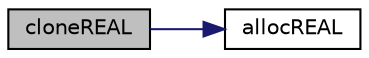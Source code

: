 digraph "cloneREAL"
{
  edge [fontname="Helvetica",fontsize="10",labelfontname="Helvetica",labelfontsize="10"];
  node [fontname="Helvetica",fontsize="10",shape=record];
  rankdir="LR";
  Node746 [label="cloneREAL",height=0.2,width=0.4,color="black", fillcolor="grey75", style="filled", fontcolor="black"];
  Node746 -> Node747 [color="midnightblue",fontsize="10",style="solid",fontname="Helvetica"];
  Node747 [label="allocREAL",height=0.2,width=0.4,color="black", fillcolor="white", style="filled",URL="$d9/d18/lp__utils_8c.html#a7b25e1f9aee74052b4b6df28443ebf48"];
}
